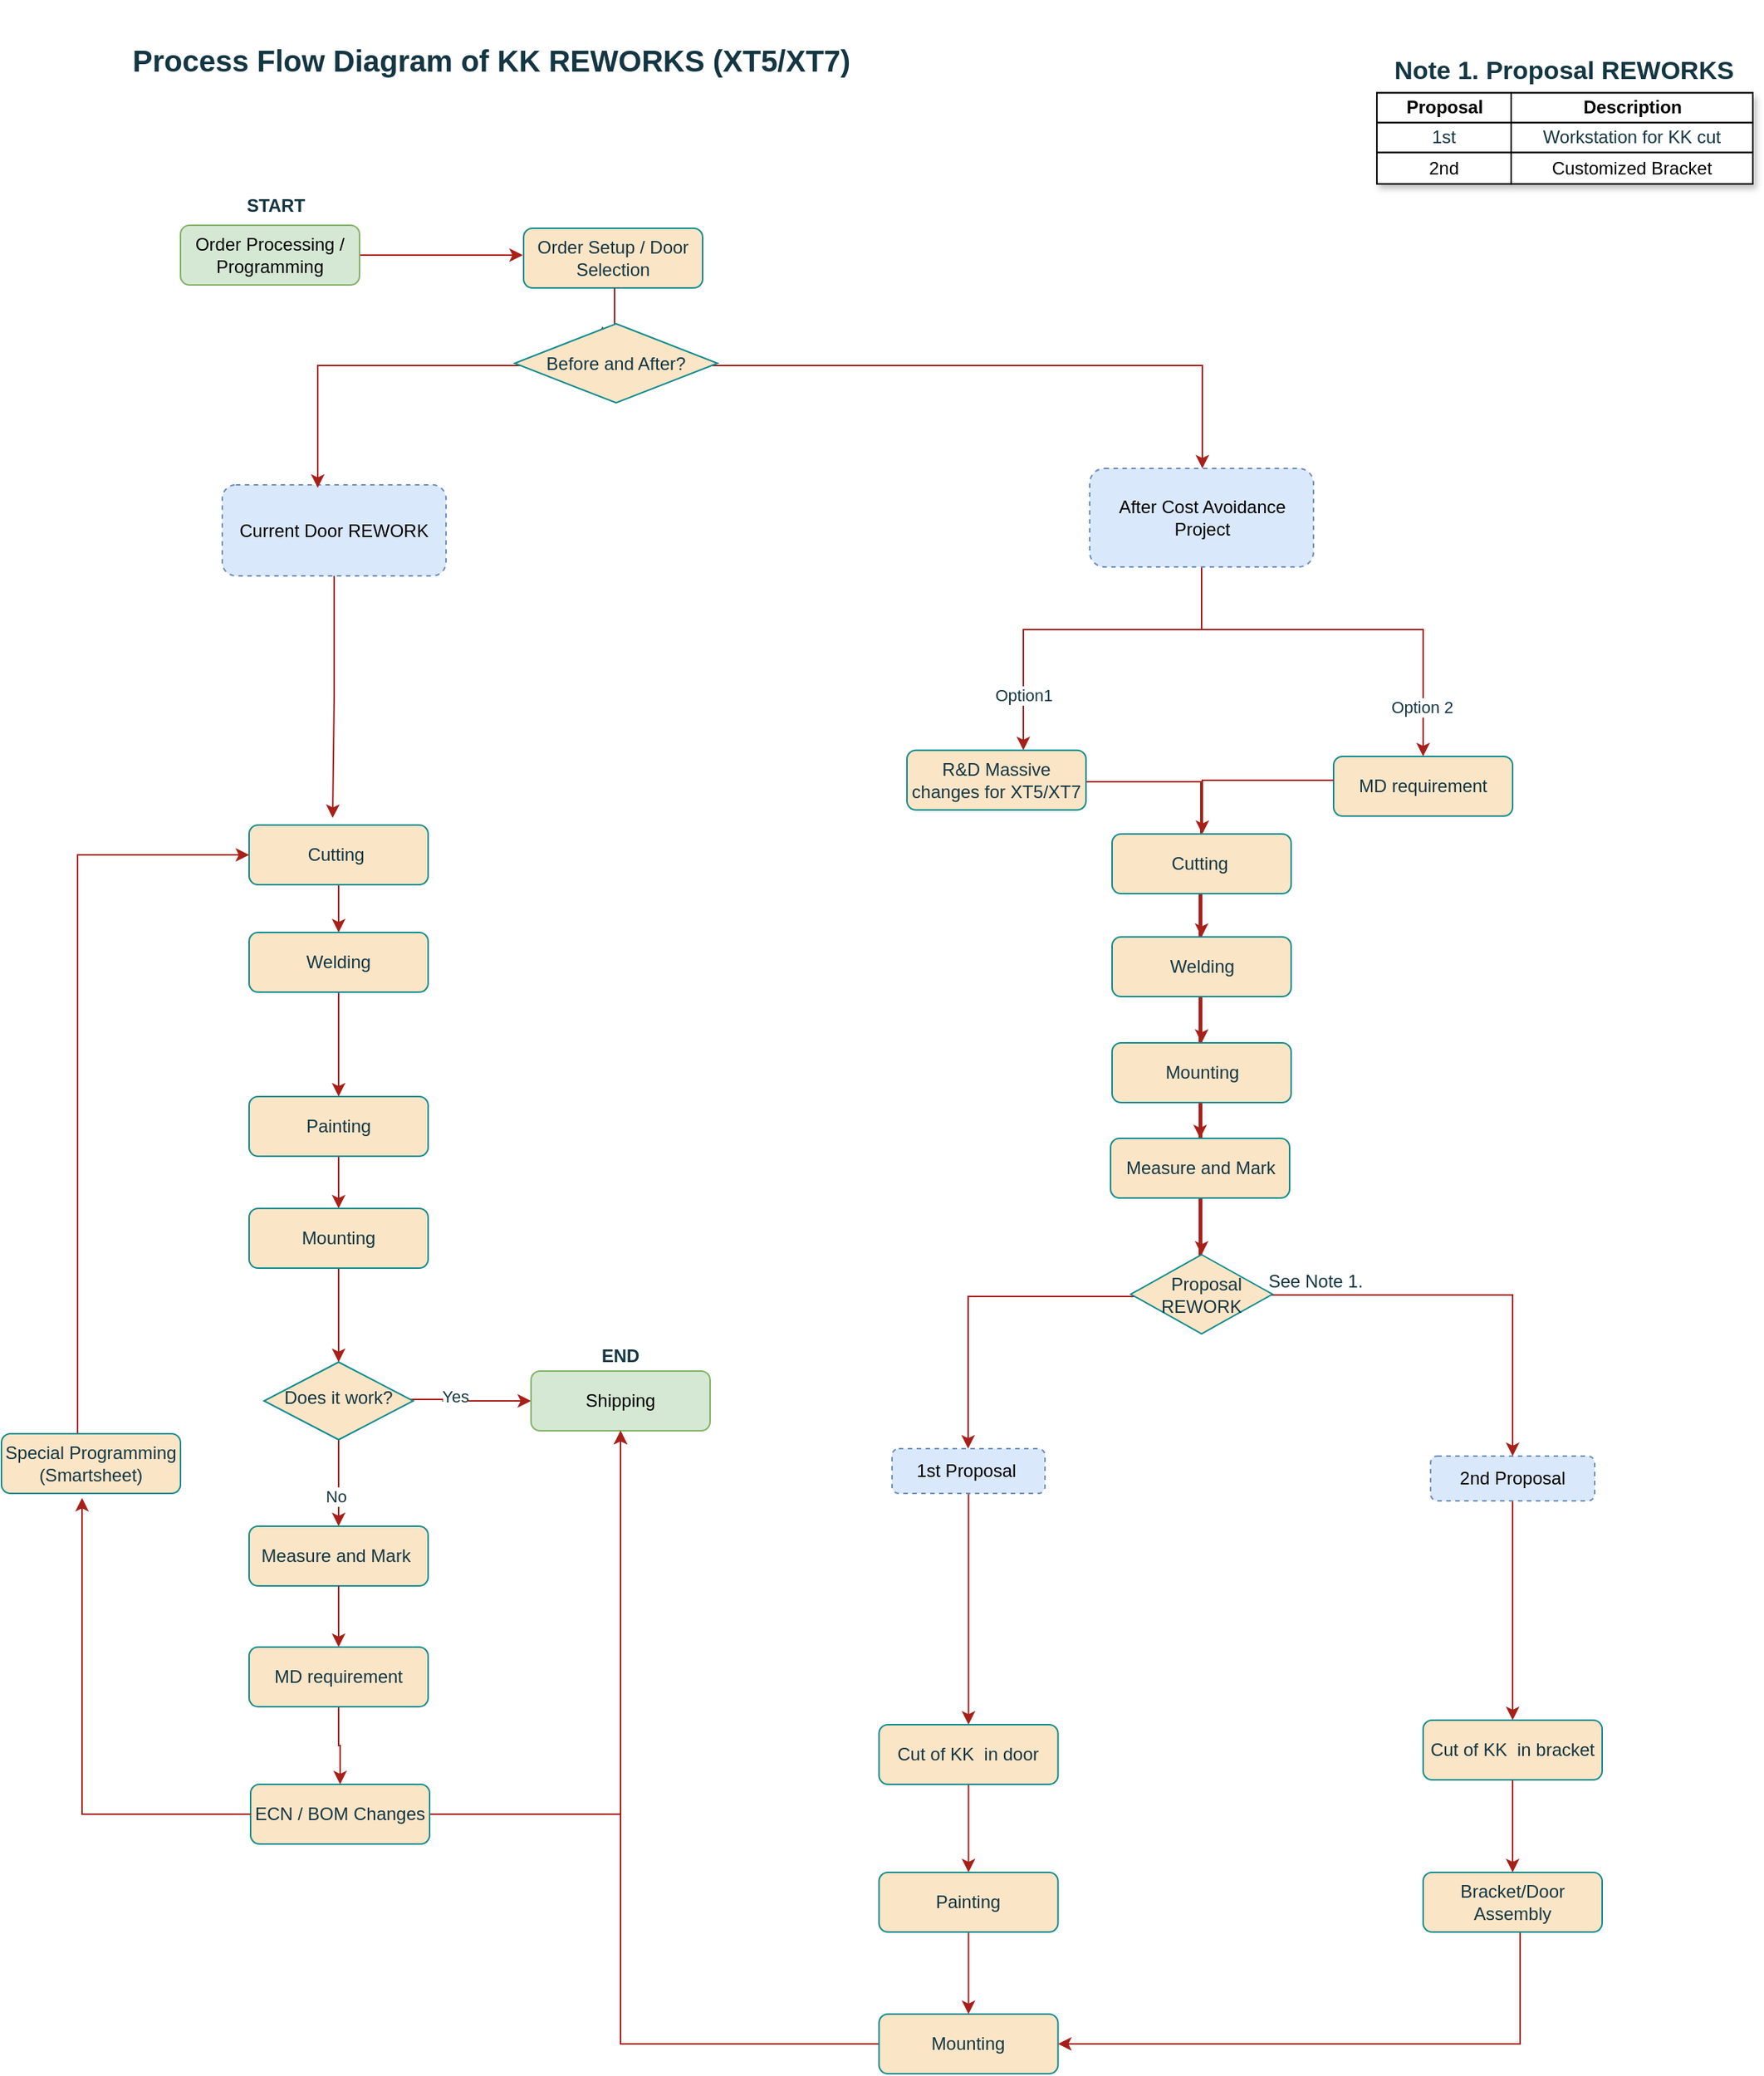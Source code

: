 <mxfile version="24.7.7">
  <diagram id="C5RBs43oDa-KdzZeNtuy" name="Page-1">
    <mxGraphModel dx="1793" dy="923" grid="0" gridSize="10" guides="1" tooltips="1" connect="1" arrows="1" fold="1" page="1" pageScale="1" pageWidth="1200" pageHeight="2200" math="0" shadow="0">
      <root>
        <mxCell id="WIyWlLk6GJQsqaUBKTNV-0" />
        <mxCell id="WIyWlLk6GJQsqaUBKTNV-1" parent="WIyWlLk6GJQsqaUBKTNV-0" />
        <mxCell id="PHndQEjGq5cGv-mDS4CF-48" style="edgeStyle=orthogonalEdgeStyle;rounded=0;orthogonalLoop=1;jettySize=auto;html=1;strokeColor=#A8201A;fontColor=#143642;fillColor=#FAE5C7;entryX=0;entryY=0.5;entryDx=0;entryDy=0;" edge="1" parent="WIyWlLk6GJQsqaUBKTNV-1" source="PHndQEjGq5cGv-mDS4CF-4" target="PHndQEjGq5cGv-mDS4CF-38">
          <mxGeometry relative="1" as="geometry">
            <mxPoint x="326" y="944" as="targetPoint" />
            <Array as="points">
              <mxPoint x="306" y="944" />
              <mxPoint x="306" y="945" />
              <mxPoint x="353" y="945" />
            </Array>
          </mxGeometry>
        </mxCell>
        <mxCell id="PHndQEjGq5cGv-mDS4CF-53" value="Yes" style="edgeLabel;html=1;align=center;verticalAlign=middle;resizable=0;points=[];strokeColor=#0F8B8D;fontColor=#143642;fillColor=#FAE5C7;" vertex="1" connectable="0" parent="PHndQEjGq5cGv-mDS4CF-48">
          <mxGeometry x="0.059" y="-3" relative="1" as="geometry">
            <mxPoint x="-13" y="-6" as="offset" />
          </mxGeometry>
        </mxCell>
        <mxCell id="PHndQEjGq5cGv-mDS4CF-49" style="edgeStyle=orthogonalEdgeStyle;rounded=0;orthogonalLoop=1;jettySize=auto;html=1;entryX=0.5;entryY=0;entryDx=0;entryDy=0;strokeColor=#A8201A;fontColor=#143642;fillColor=#FAE5C7;" edge="1" parent="WIyWlLk6GJQsqaUBKTNV-1" source="PHndQEjGq5cGv-mDS4CF-4" target="PHndQEjGq5cGv-mDS4CF-26">
          <mxGeometry relative="1" as="geometry" />
        </mxCell>
        <mxCell id="PHndQEjGq5cGv-mDS4CF-54" value="No" style="edgeLabel;html=1;align=center;verticalAlign=middle;resizable=0;points=[];strokeColor=#0F8B8D;fontColor=#143642;fillColor=#FAE5C7;" vertex="1" connectable="0" parent="PHndQEjGq5cGv-mDS4CF-49">
          <mxGeometry x="0.304" y="-2" relative="1" as="geometry">
            <mxPoint as="offset" />
          </mxGeometry>
        </mxCell>
        <mxCell id="PHndQEjGq5cGv-mDS4CF-4" value="Does it work?" style="rhombus;whiteSpace=wrap;html=1;shadow=0;fontFamily=Helvetica;fontSize=12;align=center;strokeWidth=1;spacing=6;spacingTop=-4;labelBackgroundColor=none;fillColor=#FAE5C7;strokeColor=#0F8B8D;fontColor=#143642;" vertex="1" parent="WIyWlLk6GJQsqaUBKTNV-1">
          <mxGeometry x="186" y="919" width="100" height="52" as="geometry" />
        </mxCell>
        <mxCell id="PHndQEjGq5cGv-mDS4CF-187" style="edgeStyle=orthogonalEdgeStyle;rounded=0;orthogonalLoop=1;jettySize=auto;html=1;strokeColor=#A8201A;fontColor=#143642;fillColor=#FAE5C7;" edge="1" parent="WIyWlLk6GJQsqaUBKTNV-1" source="PHndQEjGq5cGv-mDS4CF-11">
          <mxGeometry relative="1" as="geometry">
            <mxPoint x="232" y="554.25" as="targetPoint" />
          </mxGeometry>
        </mxCell>
        <mxCell id="PHndQEjGq5cGv-mDS4CF-11" value="Current Door REWORK" style="text;html=1;align=center;verticalAlign=middle;whiteSpace=wrap;rounded=1;labelBackgroundColor=none;fillColor=#dae8fc;strokeColor=#6c8ebf;dashed=1;" vertex="1" parent="WIyWlLk6GJQsqaUBKTNV-1">
          <mxGeometry x="158" y="331" width="150" height="61" as="geometry" />
        </mxCell>
        <mxCell id="PHndQEjGq5cGv-mDS4CF-153" style="edgeStyle=orthogonalEdgeStyle;rounded=0;orthogonalLoop=1;jettySize=auto;html=1;entryX=0.5;entryY=0;entryDx=0;entryDy=0;strokeColor=#A8201A;fontColor=#143642;fillColor=#FAE5C7;" edge="1" parent="WIyWlLk6GJQsqaUBKTNV-1" source="PHndQEjGq5cGv-mDS4CF-12" target="PHndQEjGq5cGv-mDS4CF-127">
          <mxGeometry relative="1" as="geometry" />
        </mxCell>
        <mxCell id="PHndQEjGq5cGv-mDS4CF-12" value="1st Proposal&amp;nbsp;" style="text;html=1;align=center;verticalAlign=middle;whiteSpace=wrap;rounded=1;labelBackgroundColor=none;dashed=1;strokeColor=#6c8ebf;fillColor=#dae8fc;" vertex="1" parent="WIyWlLk6GJQsqaUBKTNV-1">
          <mxGeometry x="607" y="977" width="102.5" height="30" as="geometry" />
        </mxCell>
        <mxCell id="PHndQEjGq5cGv-mDS4CF-156" style="edgeStyle=orthogonalEdgeStyle;rounded=0;orthogonalLoop=1;jettySize=auto;html=1;strokeColor=#A8201A;fontColor=#143642;fillColor=#FAE5C7;" edge="1" parent="WIyWlLk6GJQsqaUBKTNV-1" source="PHndQEjGq5cGv-mDS4CF-24" target="PHndQEjGq5cGv-mDS4CF-154">
          <mxGeometry relative="1" as="geometry" />
        </mxCell>
        <mxCell id="PHndQEjGq5cGv-mDS4CF-24" value="2nd Proposal" style="text;html=1;align=center;verticalAlign=middle;whiteSpace=wrap;rounded=1;labelBackgroundColor=none;strokeColor=#6c8ebf;dashed=1;fillColor=#dae8fc;" vertex="1" parent="WIyWlLk6GJQsqaUBKTNV-1">
          <mxGeometry x="968" y="982" width="110" height="30" as="geometry" />
        </mxCell>
        <mxCell id="PHndQEjGq5cGv-mDS4CF-186" style="edgeStyle=orthogonalEdgeStyle;rounded=0;orthogonalLoop=1;jettySize=auto;html=1;strokeColor=#A8201A;fontColor=#143642;fillColor=#FAE5C7;" edge="1" parent="WIyWlLk6GJQsqaUBKTNV-1" source="PHndQEjGq5cGv-mDS4CF-25" target="PHndQEjGq5cGv-mDS4CF-161">
          <mxGeometry relative="1" as="geometry">
            <Array as="points">
              <mxPoint x="421" y="251" />
              <mxPoint x="815" y="251" />
            </Array>
          </mxGeometry>
        </mxCell>
        <mxCell id="PHndQEjGq5cGv-mDS4CF-25" value="Order Setup / Door Selection" style="rounded=1;whiteSpace=wrap;html=1;fontSize=12;glass=0;strokeWidth=1;shadow=0;labelBackgroundColor=none;fillColor=#FAE5C7;strokeColor=#0F8B8D;fontColor=#143642;" vertex="1" parent="WIyWlLk6GJQsqaUBKTNV-1">
          <mxGeometry x="360" y="159" width="120" height="40" as="geometry" />
        </mxCell>
        <mxCell id="PHndQEjGq5cGv-mDS4CF-26" value="Measure and Mark&amp;nbsp;" style="rounded=1;whiteSpace=wrap;html=1;fontSize=12;glass=0;strokeWidth=1;shadow=0;labelBackgroundColor=none;fillColor=#FAE5C7;strokeColor=#0F8B8D;fontColor=#143642;" vertex="1" parent="WIyWlLk6GJQsqaUBKTNV-1">
          <mxGeometry x="176" y="1029" width="120" height="40" as="geometry" />
        </mxCell>
        <mxCell id="PHndQEjGq5cGv-mDS4CF-69" value="" style="edgeStyle=orthogonalEdgeStyle;rounded=0;orthogonalLoop=1;jettySize=auto;html=1;strokeColor=#A8201A;fontColor=#143642;fillColor=#FAE5C7;exitX=1;exitY=0.75;exitDx=0;exitDy=0;" edge="1" parent="WIyWlLk6GJQsqaUBKTNV-1" source="PHndQEjGq5cGv-mDS4CF-30" target="PHndQEjGq5cGv-mDS4CF-12">
          <mxGeometry relative="1" as="geometry">
            <mxPoint x="736.0" y="587.003" as="sourcePoint" />
            <Array as="points">
              <mxPoint x="737" y="530" />
              <mxPoint x="814" y="530" />
              <mxPoint x="814" y="875" />
              <mxPoint x="658" y="875" />
            </Array>
          </mxGeometry>
        </mxCell>
        <mxCell id="PHndQEjGq5cGv-mDS4CF-30" value="R&amp;amp;D Massive changes for XT5/XT7" style="rounded=1;whiteSpace=wrap;html=1;fontSize=12;glass=0;strokeWidth=1;shadow=0;labelBackgroundColor=none;fillColor=#FAE5C7;strokeColor=#0F8B8D;fontColor=#143642;" vertex="1" parent="WIyWlLk6GJQsqaUBKTNV-1">
          <mxGeometry x="617" y="508.85" width="120" height="40" as="geometry" />
        </mxCell>
        <mxCell id="PHndQEjGq5cGv-mDS4CF-71" style="edgeStyle=orthogonalEdgeStyle;rounded=0;orthogonalLoop=1;jettySize=auto;html=1;strokeColor=#A8201A;fontColor=#143642;fillColor=#FAE5C7;" edge="1" parent="WIyWlLk6GJQsqaUBKTNV-1" source="PHndQEjGq5cGv-mDS4CF-76" target="PHndQEjGq5cGv-mDS4CF-24">
          <mxGeometry relative="1" as="geometry">
            <Array as="points">
              <mxPoint x="814" y="587" />
              <mxPoint x="813" y="874" />
              <mxPoint x="1023" y="874" />
            </Array>
          </mxGeometry>
        </mxCell>
        <mxCell id="PHndQEjGq5cGv-mDS4CF-31" value="MD requirement" style="rounded=1;whiteSpace=wrap;html=1;fontSize=12;glass=0;strokeWidth=1;shadow=0;labelBackgroundColor=none;fillColor=#FAE5C7;strokeColor=#0F8B8D;fontColor=#143642;" vertex="1" parent="WIyWlLk6GJQsqaUBKTNV-1">
          <mxGeometry x="903" y="513" width="120" height="40" as="geometry" />
        </mxCell>
        <mxCell id="PHndQEjGq5cGv-mDS4CF-44" style="edgeStyle=orthogonalEdgeStyle;rounded=0;orthogonalLoop=1;jettySize=auto;html=1;strokeColor=#A8201A;fontColor=#143642;fillColor=#FAE5C7;" edge="1" parent="WIyWlLk6GJQsqaUBKTNV-1" source="PHndQEjGq5cGv-mDS4CF-34" target="PHndQEjGq5cGv-mDS4CF-35">
          <mxGeometry relative="1" as="geometry" />
        </mxCell>
        <mxCell id="PHndQEjGq5cGv-mDS4CF-34" value="Cutting&amp;nbsp;" style="rounded=1;whiteSpace=wrap;html=1;fontSize=12;glass=0;strokeWidth=1;shadow=0;labelBackgroundColor=none;fillColor=#FAE5C7;strokeColor=#0F8B8D;fontColor=#143642;" vertex="1" parent="WIyWlLk6GJQsqaUBKTNV-1">
          <mxGeometry x="176" y="559" width="120" height="40" as="geometry" />
        </mxCell>
        <mxCell id="PHndQEjGq5cGv-mDS4CF-45" style="edgeStyle=orthogonalEdgeStyle;rounded=0;orthogonalLoop=1;jettySize=auto;html=1;strokeColor=#A8201A;fontColor=#143642;fillColor=#FAE5C7;" edge="1" parent="WIyWlLk6GJQsqaUBKTNV-1" source="PHndQEjGq5cGv-mDS4CF-35" target="PHndQEjGq5cGv-mDS4CF-36">
          <mxGeometry relative="1" as="geometry" />
        </mxCell>
        <mxCell id="PHndQEjGq5cGv-mDS4CF-35" value="Welding" style="rounded=1;whiteSpace=wrap;html=1;fontSize=12;glass=0;strokeWidth=1;shadow=0;labelBackgroundColor=none;fillColor=#FAE5C7;strokeColor=#0F8B8D;fontColor=#143642;" vertex="1" parent="WIyWlLk6GJQsqaUBKTNV-1">
          <mxGeometry x="176" y="631" width="120" height="40" as="geometry" />
        </mxCell>
        <mxCell id="PHndQEjGq5cGv-mDS4CF-46" style="edgeStyle=orthogonalEdgeStyle;rounded=0;orthogonalLoop=1;jettySize=auto;html=1;strokeColor=#A8201A;fontColor=#143642;fillColor=#FAE5C7;" edge="1" parent="WIyWlLk6GJQsqaUBKTNV-1" source="PHndQEjGq5cGv-mDS4CF-36" target="PHndQEjGq5cGv-mDS4CF-37">
          <mxGeometry relative="1" as="geometry" />
        </mxCell>
        <mxCell id="PHndQEjGq5cGv-mDS4CF-36" value="Painting" style="rounded=1;whiteSpace=wrap;html=1;fontSize=12;glass=0;strokeWidth=1;shadow=0;labelBackgroundColor=none;fillColor=#FAE5C7;strokeColor=#0F8B8D;fontColor=#143642;" vertex="1" parent="WIyWlLk6GJQsqaUBKTNV-1">
          <mxGeometry x="176" y="741" width="120" height="40" as="geometry" />
        </mxCell>
        <mxCell id="PHndQEjGq5cGv-mDS4CF-47" style="edgeStyle=orthogonalEdgeStyle;rounded=0;orthogonalLoop=1;jettySize=auto;html=1;strokeColor=#A8201A;fontColor=#143642;fillColor=#FAE5C7;" edge="1" parent="WIyWlLk6GJQsqaUBKTNV-1" source="PHndQEjGq5cGv-mDS4CF-37" target="PHndQEjGq5cGv-mDS4CF-4">
          <mxGeometry relative="1" as="geometry" />
        </mxCell>
        <mxCell id="PHndQEjGq5cGv-mDS4CF-37" value="Mounting" style="rounded=1;whiteSpace=wrap;html=1;fontSize=12;glass=0;strokeWidth=1;shadow=0;labelBackgroundColor=none;fillColor=#FAE5C7;strokeColor=#0F8B8D;fontColor=#143642;" vertex="1" parent="WIyWlLk6GJQsqaUBKTNV-1">
          <mxGeometry x="176" y="816" width="120" height="40" as="geometry" />
        </mxCell>
        <mxCell id="PHndQEjGq5cGv-mDS4CF-38" value="Shipping" style="rounded=1;whiteSpace=wrap;html=1;fontSize=12;glass=0;strokeWidth=1;shadow=0;labelBackgroundColor=none;fillColor=#d5e8d4;strokeColor=#82b366;" vertex="1" parent="WIyWlLk6GJQsqaUBKTNV-1">
          <mxGeometry x="365" y="925" width="120" height="40" as="geometry" />
        </mxCell>
        <mxCell id="PHndQEjGq5cGv-mDS4CF-40" style="edgeStyle=orthogonalEdgeStyle;rounded=0;orthogonalLoop=1;jettySize=auto;html=1;strokeColor=#A8201A;fontColor=#143642;fillColor=#FAE5C7;" edge="1" parent="WIyWlLk6GJQsqaUBKTNV-1" source="PHndQEjGq5cGv-mDS4CF-39" target="PHndQEjGq5cGv-mDS4CF-34">
          <mxGeometry relative="1" as="geometry">
            <Array as="points">
              <mxPoint x="61" y="579" />
            </Array>
          </mxGeometry>
        </mxCell>
        <mxCell id="PHndQEjGq5cGv-mDS4CF-39" value="Special Programming (Smartsheet)" style="rounded=1;whiteSpace=wrap;html=1;fontSize=12;glass=0;strokeWidth=1;shadow=0;labelBackgroundColor=none;fillColor=#FAE5C7;strokeColor=#0F8B8D;fontColor=#143642;" vertex="1" parent="WIyWlLk6GJQsqaUBKTNV-1">
          <mxGeometry x="10" y="967" width="120" height="40" as="geometry" />
        </mxCell>
        <mxCell id="PHndQEjGq5cGv-mDS4CF-51" style="edgeStyle=orthogonalEdgeStyle;rounded=0;orthogonalLoop=1;jettySize=auto;html=1;strokeColor=#A8201A;fontColor=#143642;fillColor=#FAE5C7;" edge="1" parent="WIyWlLk6GJQsqaUBKTNV-1" source="PHndQEjGq5cGv-mDS4CF-41" target="PHndQEjGq5cGv-mDS4CF-38">
          <mxGeometry relative="1" as="geometry" />
        </mxCell>
        <mxCell id="PHndQEjGq5cGv-mDS4CF-41" value="ECN / BOM Changes" style="rounded=1;whiteSpace=wrap;html=1;fontSize=12;glass=0;strokeWidth=1;shadow=0;labelBackgroundColor=none;fillColor=#FAE5C7;strokeColor=#0F8B8D;fontColor=#143642;" vertex="1" parent="WIyWlLk6GJQsqaUBKTNV-1">
          <mxGeometry x="177" y="1202" width="120" height="40" as="geometry" />
        </mxCell>
        <mxCell id="PHndQEjGq5cGv-mDS4CF-50" style="edgeStyle=orthogonalEdgeStyle;rounded=0;orthogonalLoop=1;jettySize=auto;html=1;strokeColor=#A8201A;fontColor=#143642;fillColor=#FAE5C7;entryX=0.5;entryY=0;entryDx=0;entryDy=0;" edge="1" parent="WIyWlLk6GJQsqaUBKTNV-1" source="PHndQEjGq5cGv-mDS4CF-79" target="PHndQEjGq5cGv-mDS4CF-41">
          <mxGeometry relative="1" as="geometry">
            <mxPoint x="236" y="1100" as="targetPoint" />
          </mxGeometry>
        </mxCell>
        <mxCell id="PHndQEjGq5cGv-mDS4CF-52" style="edgeStyle=orthogonalEdgeStyle;rounded=0;orthogonalLoop=1;jettySize=auto;html=1;entryX=0.45;entryY=1.075;entryDx=0;entryDy=0;entryPerimeter=0;strokeColor=#A8201A;fontColor=#143642;fillColor=#FAE5C7;" edge="1" parent="WIyWlLk6GJQsqaUBKTNV-1" source="PHndQEjGq5cGv-mDS4CF-41" target="PHndQEjGq5cGv-mDS4CF-39">
          <mxGeometry relative="1" as="geometry" />
        </mxCell>
        <mxCell id="PHndQEjGq5cGv-mDS4CF-58" style="edgeStyle=orthogonalEdgeStyle;rounded=0;orthogonalLoop=1;jettySize=auto;html=1;entryX=0.65;entryY=0;entryDx=0;entryDy=0;entryPerimeter=0;strokeColor=#A8201A;fontColor=#143642;fillColor=#FAE5C7;" edge="1" parent="WIyWlLk6GJQsqaUBKTNV-1" source="PHndQEjGq5cGv-mDS4CF-161" target="PHndQEjGq5cGv-mDS4CF-30">
          <mxGeometry relative="1" as="geometry">
            <Array as="points">
              <mxPoint x="695" y="428" />
            </Array>
          </mxGeometry>
        </mxCell>
        <mxCell id="PHndQEjGq5cGv-mDS4CF-59" value="Option1" style="edgeLabel;html=1;align=center;verticalAlign=middle;resizable=0;points=[];strokeColor=#0F8B8D;fontColor=#143642;fillColor=#FAE5C7;" vertex="1" connectable="0" parent="PHndQEjGq5cGv-mDS4CF-58">
          <mxGeometry x="0.916" y="-4" relative="1" as="geometry">
            <mxPoint x="4" y="-27" as="offset" />
          </mxGeometry>
        </mxCell>
        <mxCell id="PHndQEjGq5cGv-mDS4CF-136" style="edgeStyle=orthogonalEdgeStyle;rounded=0;orthogonalLoop=1;jettySize=auto;html=1;entryX=0.5;entryY=1;entryDx=0;entryDy=0;strokeColor=#A8201A;fontColor=#143642;fillColor=#FAE5C7;" edge="1" parent="WIyWlLk6GJQsqaUBKTNV-1" source="PHndQEjGq5cGv-mDS4CF-75" target="PHndQEjGq5cGv-mDS4CF-38">
          <mxGeometry relative="1" as="geometry" />
        </mxCell>
        <mxCell id="PHndQEjGq5cGv-mDS4CF-75" value="Mounting" style="rounded=1;whiteSpace=wrap;html=1;fontSize=12;glass=0;strokeWidth=1;shadow=0;labelBackgroundColor=none;fillColor=#FAE5C7;strokeColor=#0F8B8D;fontColor=#143642;" vertex="1" parent="WIyWlLk6GJQsqaUBKTNV-1">
          <mxGeometry x="598.25" y="1356" width="120" height="40" as="geometry" />
        </mxCell>
        <mxCell id="PHndQEjGq5cGv-mDS4CF-80" value="" style="edgeStyle=orthogonalEdgeStyle;rounded=0;orthogonalLoop=1;jettySize=auto;html=1;strokeColor=#A8201A;fontColor=#143642;fillColor=#FAE5C7;entryX=0.5;entryY=0;entryDx=0;entryDy=0;" edge="1" parent="WIyWlLk6GJQsqaUBKTNV-1" source="PHndQEjGq5cGv-mDS4CF-26" target="PHndQEjGq5cGv-mDS4CF-79">
          <mxGeometry relative="1" as="geometry">
            <mxPoint x="236" y="1069" as="sourcePoint" />
            <mxPoint x="236" y="1203" as="targetPoint" />
          </mxGeometry>
        </mxCell>
        <mxCell id="PHndQEjGq5cGv-mDS4CF-79" value="MD requirement" style="rounded=1;whiteSpace=wrap;html=1;fontSize=12;glass=0;strokeWidth=1;shadow=0;labelBackgroundColor=none;fillColor=#FAE5C7;strokeColor=#0F8B8D;fontColor=#143642;" vertex="1" parent="WIyWlLk6GJQsqaUBKTNV-1">
          <mxGeometry x="176" y="1110" width="120" height="40" as="geometry" />
        </mxCell>
        <mxCell id="PHndQEjGq5cGv-mDS4CF-134" style="edgeStyle=orthogonalEdgeStyle;rounded=0;orthogonalLoop=1;jettySize=auto;html=1;entryX=0.5;entryY=0;entryDx=0;entryDy=0;strokeColor=#A8201A;fontColor=#143642;fillColor=#FAE5C7;" edge="1" parent="WIyWlLk6GJQsqaUBKTNV-1" source="PHndQEjGq5cGv-mDS4CF-127" target="PHndQEjGq5cGv-mDS4CF-128">
          <mxGeometry relative="1" as="geometry" />
        </mxCell>
        <mxCell id="PHndQEjGq5cGv-mDS4CF-127" value="Cut of KK&amp;nbsp; in door" style="rounded=1;whiteSpace=wrap;html=1;fontSize=12;glass=0;strokeWidth=1;shadow=0;labelBackgroundColor=none;fillColor=#FAE5C7;strokeColor=#0F8B8D;fontColor=#143642;" vertex="1" parent="WIyWlLk6GJQsqaUBKTNV-1">
          <mxGeometry x="598.25" y="1162" width="120" height="40" as="geometry" />
        </mxCell>
        <mxCell id="PHndQEjGq5cGv-mDS4CF-141" style="edgeStyle=orthogonalEdgeStyle;rounded=0;orthogonalLoop=1;jettySize=auto;html=1;entryX=0.5;entryY=0;entryDx=0;entryDy=0;strokeColor=#A8201A;fontColor=#143642;fillColor=#FAE5C7;" edge="1" parent="WIyWlLk6GJQsqaUBKTNV-1" source="PHndQEjGq5cGv-mDS4CF-128" target="PHndQEjGq5cGv-mDS4CF-75">
          <mxGeometry relative="1" as="geometry" />
        </mxCell>
        <mxCell id="PHndQEjGq5cGv-mDS4CF-128" value="Painting" style="rounded=1;whiteSpace=wrap;html=1;fontSize=12;glass=0;strokeWidth=1;shadow=0;labelBackgroundColor=none;fillColor=#FAE5C7;strokeColor=#0F8B8D;fontColor=#143642;" vertex="1" parent="WIyWlLk6GJQsqaUBKTNV-1">
          <mxGeometry x="598.25" y="1261" width="120" height="40" as="geometry" />
        </mxCell>
        <mxCell id="PHndQEjGq5cGv-mDS4CF-139" value="" style="edgeStyle=orthogonalEdgeStyle;rounded=0;orthogonalLoop=1;jettySize=auto;html=1;strokeColor=#A8201A;fontColor=#143642;fillColor=#FAE5C7;" edge="1" parent="WIyWlLk6GJQsqaUBKTNV-1" source="PHndQEjGq5cGv-mDS4CF-31">
          <mxGeometry relative="1" as="geometry">
            <mxPoint x="871" y="529" as="sourcePoint" />
            <mxPoint x="815" y="565" as="targetPoint" />
            <Array as="points">
              <mxPoint x="815" y="529" />
            </Array>
          </mxGeometry>
        </mxCell>
        <mxCell id="PHndQEjGq5cGv-mDS4CF-76" value="&amp;nbsp; Proposal&lt;div&gt;REWORK&lt;/div&gt;" style="rhombus;whiteSpace=wrap;html=1;strokeColor=#0F8B8D;fontColor=#143642;fillColor=#FAE5C7;" vertex="1" parent="WIyWlLk6GJQsqaUBKTNV-1">
          <mxGeometry x="767" y="847" width="95" height="53" as="geometry" />
        </mxCell>
        <mxCell id="PHndQEjGq5cGv-mDS4CF-146" value="" style="edgeStyle=orthogonalEdgeStyle;rounded=0;orthogonalLoop=1;jettySize=auto;html=1;strokeColor=#A8201A;fontColor=#143642;fillColor=#FAE5C7;" edge="1" parent="WIyWlLk6GJQsqaUBKTNV-1" source="PHndQEjGq5cGv-mDS4CF-72" target="PHndQEjGq5cGv-mDS4CF-145">
          <mxGeometry relative="1" as="geometry" />
        </mxCell>
        <mxCell id="PHndQEjGq5cGv-mDS4CF-147" style="edgeStyle=orthogonalEdgeStyle;rounded=0;orthogonalLoop=1;jettySize=auto;html=1;entryX=0.5;entryY=0;entryDx=0;entryDy=0;strokeColor=#A8201A;fontColor=#143642;fillColor=#FAE5C7;" edge="1" parent="WIyWlLk6GJQsqaUBKTNV-1" source="PHndQEjGq5cGv-mDS4CF-72" target="PHndQEjGq5cGv-mDS4CF-74">
          <mxGeometry relative="1" as="geometry" />
        </mxCell>
        <mxCell id="PHndQEjGq5cGv-mDS4CF-72" value="Cutting&amp;nbsp;" style="rounded=1;whiteSpace=wrap;html=1;fontSize=12;glass=0;strokeWidth=1;shadow=0;labelBackgroundColor=none;fillColor=#FAE5C7;strokeColor=#0F8B8D;fontColor=#143642;" vertex="1" parent="WIyWlLk6GJQsqaUBKTNV-1">
          <mxGeometry x="754.5" y="565" width="120" height="40" as="geometry" />
        </mxCell>
        <mxCell id="PHndQEjGq5cGv-mDS4CF-74" value="Welding" style="rounded=1;whiteSpace=wrap;html=1;fontSize=12;glass=0;strokeWidth=1;shadow=0;labelBackgroundColor=none;fillColor=#FAE5C7;strokeColor=#0F8B8D;fontColor=#143642;" vertex="1" parent="WIyWlLk6GJQsqaUBKTNV-1">
          <mxGeometry x="754.5" y="634" width="120" height="40" as="geometry" />
        </mxCell>
        <mxCell id="PHndQEjGq5cGv-mDS4CF-144" style="edgeStyle=orthogonalEdgeStyle;rounded=0;orthogonalLoop=1;jettySize=auto;html=1;entryX=1;entryY=0.5;entryDx=0;entryDy=0;strokeColor=#A8201A;fontColor=#143642;fillColor=#FAE5C7;" edge="1" parent="WIyWlLk6GJQsqaUBKTNV-1" source="PHndQEjGq5cGv-mDS4CF-140" target="PHndQEjGq5cGv-mDS4CF-75">
          <mxGeometry relative="1" as="geometry">
            <Array as="points">
              <mxPoint x="1028" y="1376" />
            </Array>
          </mxGeometry>
        </mxCell>
        <mxCell id="PHndQEjGq5cGv-mDS4CF-140" value="Bracket/Door Assembly" style="rounded=1;whiteSpace=wrap;html=1;fontSize=12;glass=0;strokeWidth=1;shadow=0;labelBackgroundColor=none;fillColor=#FAE5C7;strokeColor=#0F8B8D;fontColor=#143642;" vertex="1" parent="WIyWlLk6GJQsqaUBKTNV-1">
          <mxGeometry x="963" y="1261" width="120" height="40" as="geometry" />
        </mxCell>
        <mxCell id="PHndQEjGq5cGv-mDS4CF-151" style="edgeStyle=orthogonalEdgeStyle;rounded=0;orthogonalLoop=1;jettySize=auto;html=1;strokeColor=#A8201A;fontColor=#143642;fillColor=#FAE5C7;" edge="1" parent="WIyWlLk6GJQsqaUBKTNV-1" source="PHndQEjGq5cGv-mDS4CF-145" target="PHndQEjGq5cGv-mDS4CF-150">
          <mxGeometry relative="1" as="geometry" />
        </mxCell>
        <mxCell id="PHndQEjGq5cGv-mDS4CF-145" value="Mounting" style="rounded=1;whiteSpace=wrap;html=1;fontSize=12;glass=0;strokeWidth=1;shadow=0;labelBackgroundColor=none;fillColor=#FAE5C7;strokeColor=#0F8B8D;fontColor=#143642;" vertex="1" parent="WIyWlLk6GJQsqaUBKTNV-1">
          <mxGeometry x="754.5" y="705" width="120" height="40" as="geometry" />
        </mxCell>
        <mxCell id="PHndQEjGq5cGv-mDS4CF-152" style="edgeStyle=orthogonalEdgeStyle;rounded=0;orthogonalLoop=1;jettySize=auto;html=1;strokeColor=#A8201A;fontColor=#143642;fillColor=#FAE5C7;" edge="1" parent="WIyWlLk6GJQsqaUBKTNV-1" source="PHndQEjGq5cGv-mDS4CF-150" target="PHndQEjGq5cGv-mDS4CF-76">
          <mxGeometry relative="1" as="geometry" />
        </mxCell>
        <mxCell id="PHndQEjGq5cGv-mDS4CF-150" value="Measure and Mark" style="rounded=1;whiteSpace=wrap;html=1;fontSize=12;glass=0;strokeWidth=1;shadow=0;labelBackgroundColor=none;fillColor=#FAE5C7;strokeColor=#0F8B8D;fontColor=#143642;" vertex="1" parent="WIyWlLk6GJQsqaUBKTNV-1">
          <mxGeometry x="753.5" y="769" width="120" height="40" as="geometry" />
        </mxCell>
        <mxCell id="PHndQEjGq5cGv-mDS4CF-157" style="edgeStyle=orthogonalEdgeStyle;rounded=0;orthogonalLoop=1;jettySize=auto;html=1;strokeColor=#A8201A;fontColor=#143642;fillColor=#FAE5C7;" edge="1" parent="WIyWlLk6GJQsqaUBKTNV-1" source="PHndQEjGq5cGv-mDS4CF-154" target="PHndQEjGq5cGv-mDS4CF-140">
          <mxGeometry relative="1" as="geometry" />
        </mxCell>
        <mxCell id="PHndQEjGq5cGv-mDS4CF-154" value="Cut of KK&amp;nbsp; in bracket" style="rounded=1;whiteSpace=wrap;html=1;fontSize=12;glass=0;strokeWidth=1;shadow=0;labelBackgroundColor=none;fillColor=#FAE5C7;strokeColor=#0F8B8D;fontColor=#143642;" vertex="1" parent="WIyWlLk6GJQsqaUBKTNV-1">
          <mxGeometry x="963" y="1159" width="120" height="40" as="geometry" />
        </mxCell>
        <mxCell id="PHndQEjGq5cGv-mDS4CF-165" style="edgeStyle=orthogonalEdgeStyle;rounded=0;orthogonalLoop=1;jettySize=auto;html=1;entryX=0.5;entryY=0;entryDx=0;entryDy=0;strokeColor=#A8201A;fontColor=#143642;fillColor=#FAE5C7;" edge="1" parent="WIyWlLk6GJQsqaUBKTNV-1" source="PHndQEjGq5cGv-mDS4CF-161" target="PHndQEjGq5cGv-mDS4CF-31">
          <mxGeometry relative="1" as="geometry">
            <Array as="points">
              <mxPoint x="815" y="428" />
              <mxPoint x="963" y="428" />
            </Array>
          </mxGeometry>
        </mxCell>
        <mxCell id="PHndQEjGq5cGv-mDS4CF-190" value="Option 2" style="edgeLabel;html=1;align=center;verticalAlign=middle;resizable=0;points=[];strokeColor=#0F8B8D;fontColor=#143642;fillColor=#FAE5C7;" vertex="1" connectable="0" parent="PHndQEjGq5cGv-mDS4CF-165">
          <mxGeometry x="0.76" y="-1" relative="1" as="geometry">
            <mxPoint as="offset" />
          </mxGeometry>
        </mxCell>
        <mxCell id="PHndQEjGq5cGv-mDS4CF-161" value="After Cost Avoidance Project" style="text;html=1;align=center;verticalAlign=middle;whiteSpace=wrap;rounded=1;labelBackgroundColor=none;fillColor=#dae8fc;strokeColor=#6c8ebf;dashed=1;" vertex="1" parent="WIyWlLk6GJQsqaUBKTNV-1">
          <mxGeometry x="739.5" y="320" width="150" height="66" as="geometry" />
        </mxCell>
        <mxCell id="PHndQEjGq5cGv-mDS4CF-105" value="Assets" style="childLayout=tableLayout;recursiveResize=0;shadow=1;" vertex="1" parent="WIyWlLk6GJQsqaUBKTNV-1">
          <mxGeometry x="932" y="68.27" width="252" height="60.731" as="geometry" />
        </mxCell>
        <mxCell id="PHndQEjGq5cGv-mDS4CF-106" style="shape=tableRow;horizontal=0;startSize=0;swimlaneHead=0;swimlaneBody=0;top=0;left=0;bottom=0;right=0;dropTarget=0;collapsible=0;recursiveResize=0;expand=0;fontStyle=0;strokeColor=inherit;fillColor=#ffffff;fontColor=#143642;" vertex="1" parent="PHndQEjGq5cGv-mDS4CF-105">
          <mxGeometry width="252" height="20" as="geometry" />
        </mxCell>
        <mxCell id="PHndQEjGq5cGv-mDS4CF-107" value="Proposal" style="connectable=0;recursiveResize=0;align=center;fontStyle=1;html=1;" vertex="1" parent="PHndQEjGq5cGv-mDS4CF-106">
          <mxGeometry width="90" height="20" as="geometry">
            <mxRectangle width="90" height="20" as="alternateBounds" />
          </mxGeometry>
        </mxCell>
        <mxCell id="PHndQEjGq5cGv-mDS4CF-108" value="Description" style="connectable=0;recursiveResize=0;align=center;fontStyle=1;html=1;" vertex="1" parent="PHndQEjGq5cGv-mDS4CF-106">
          <mxGeometry x="90" width="162" height="20" as="geometry">
            <mxRectangle width="162" height="20" as="alternateBounds" />
          </mxGeometry>
        </mxCell>
        <mxCell id="PHndQEjGq5cGv-mDS4CF-110" value="" style="shape=tableRow;horizontal=0;startSize=0;swimlaneHead=0;swimlaneBody=0;top=0;left=0;bottom=0;right=0;dropTarget=0;collapsible=0;recursiveResize=0;expand=0;fontStyle=0;strokeColor=inherit;fillColor=#ffffff;fontColor=#143642;" vertex="1" parent="PHndQEjGq5cGv-mDS4CF-105">
          <mxGeometry y="20" width="252" height="20" as="geometry" />
        </mxCell>
        <mxCell id="PHndQEjGq5cGv-mDS4CF-111" value="1st" style="connectable=0;recursiveResize=0;strokeColor=inherit;fillColor=inherit;align=center;whiteSpace=wrap;html=1;fontColor=#143642;" vertex="1" parent="PHndQEjGq5cGv-mDS4CF-110">
          <mxGeometry width="90" height="20" as="geometry">
            <mxRectangle width="90" height="20" as="alternateBounds" />
          </mxGeometry>
        </mxCell>
        <mxCell id="PHndQEjGq5cGv-mDS4CF-112" value="Workstation for KK cut" style="connectable=0;recursiveResize=0;strokeColor=inherit;fillColor=inherit;align=center;whiteSpace=wrap;html=1;fontColor=#143642;" vertex="1" parent="PHndQEjGq5cGv-mDS4CF-110">
          <mxGeometry x="90" width="162" height="20" as="geometry">
            <mxRectangle width="162" height="20" as="alternateBounds" />
          </mxGeometry>
        </mxCell>
        <mxCell id="PHndQEjGq5cGv-mDS4CF-114" value="" style="shape=tableRow;horizontal=0;startSize=0;swimlaneHead=0;swimlaneBody=0;top=0;left=0;bottom=0;right=0;dropTarget=0;collapsible=0;recursiveResize=0;expand=0;fontStyle=1;strokeColor=inherit;fillColor=#EAF2D3;fontColor=#143642;" vertex="1" parent="PHndQEjGq5cGv-mDS4CF-105">
          <mxGeometry y="40" width="252" height="21" as="geometry" />
        </mxCell>
        <mxCell id="PHndQEjGq5cGv-mDS4CF-115" value="2nd" style="connectable=0;recursiveResize=0;whiteSpace=wrap;html=1;" vertex="1" parent="PHndQEjGq5cGv-mDS4CF-114">
          <mxGeometry width="90" height="21" as="geometry">
            <mxRectangle width="90" height="21" as="alternateBounds" />
          </mxGeometry>
        </mxCell>
        <mxCell id="PHndQEjGq5cGv-mDS4CF-116" value="Customized Bracket" style="connectable=0;recursiveResize=0;whiteSpace=wrap;html=1;" vertex="1" parent="PHndQEjGq5cGv-mDS4CF-114">
          <mxGeometry x="90" width="162" height="21" as="geometry">
            <mxRectangle width="162" height="21" as="alternateBounds" />
          </mxGeometry>
        </mxCell>
        <mxCell id="PHndQEjGq5cGv-mDS4CF-185" style="edgeStyle=orthogonalEdgeStyle;rounded=0;orthogonalLoop=1;jettySize=auto;html=1;entryX=0.433;entryY=0.033;entryDx=0;entryDy=0;entryPerimeter=0;strokeColor=#A8201A;fontColor=#143642;fillColor=#FAE5C7;" edge="1" parent="WIyWlLk6GJQsqaUBKTNV-1" source="PHndQEjGq5cGv-mDS4CF-191" target="PHndQEjGq5cGv-mDS4CF-11">
          <mxGeometry relative="1" as="geometry">
            <Array as="points">
              <mxPoint x="222" y="251" />
            </Array>
          </mxGeometry>
        </mxCell>
        <mxCell id="PHndQEjGq5cGv-mDS4CF-189" style="edgeStyle=orthogonalEdgeStyle;rounded=0;orthogonalLoop=1;jettySize=auto;html=1;strokeColor=#A8201A;fontColor=#143642;fillColor=#FAE5C7;" edge="1" parent="WIyWlLk6GJQsqaUBKTNV-1" source="PHndQEjGq5cGv-mDS4CF-188">
          <mxGeometry relative="1" as="geometry">
            <mxPoint x="359.5" y="177" as="targetPoint" />
          </mxGeometry>
        </mxCell>
        <mxCell id="PHndQEjGq5cGv-mDS4CF-188" value="Order Processing / Programming" style="rounded=1;whiteSpace=wrap;html=1;fontSize=12;glass=0;strokeWidth=1;shadow=0;labelBackgroundColor=none;fillColor=#d5e8d4;strokeColor=#82b366;" vertex="1" parent="WIyWlLk6GJQsqaUBKTNV-1">
          <mxGeometry x="130" y="157" width="120" height="40" as="geometry" />
        </mxCell>
        <mxCell id="PHndQEjGq5cGv-mDS4CF-192" value="" style="edgeStyle=orthogonalEdgeStyle;rounded=0;orthogonalLoop=1;jettySize=auto;html=1;entryX=0.433;entryY=0.033;entryDx=0;entryDy=0;entryPerimeter=0;strokeColor=#A8201A;fontColor=#143642;fillColor=#FAE5C7;" edge="1" parent="WIyWlLk6GJQsqaUBKTNV-1" source="PHndQEjGq5cGv-mDS4CF-25" target="PHndQEjGq5cGv-mDS4CF-191">
          <mxGeometry relative="1" as="geometry">
            <mxPoint x="421" y="199" as="sourcePoint" />
            <mxPoint x="222" y="350" as="targetPoint" />
            <Array as="points">
              <mxPoint x="421" y="251" />
            </Array>
          </mxGeometry>
        </mxCell>
        <mxCell id="PHndQEjGq5cGv-mDS4CF-191" value="Before and After?" style="rhombus;whiteSpace=wrap;html=1;strokeColor=#0F8B8D;fontColor=#143642;fillColor=#FAE5C7;" vertex="1" parent="WIyWlLk6GJQsqaUBKTNV-1">
          <mxGeometry x="354" y="223" width="136" height="53" as="geometry" />
        </mxCell>
        <mxCell id="PHndQEjGq5cGv-mDS4CF-193" value="START" style="text;html=1;align=center;verticalAlign=middle;whiteSpace=wrap;rounded=0;fontColor=#143642;fontStyle=1" vertex="1" parent="WIyWlLk6GJQsqaUBKTNV-1">
          <mxGeometry x="164" y="129" width="60" height="30" as="geometry" />
        </mxCell>
        <mxCell id="PHndQEjGq5cGv-mDS4CF-194" value="END" style="text;html=1;align=center;verticalAlign=middle;whiteSpace=wrap;rounded=0;fontColor=#143642;fontStyle=1" vertex="1" parent="WIyWlLk6GJQsqaUBKTNV-1">
          <mxGeometry x="395" y="900" width="60" height="30" as="geometry" />
        </mxCell>
        <mxCell id="PHndQEjGq5cGv-mDS4CF-195" value="Process Flow Diagram of KK REWORKS (XT5/XT7)" style="text;html=1;align=center;verticalAlign=middle;whiteSpace=wrap;rounded=0;fontColor=#143642;fontSize=20;labelBackgroundColor=none;fontStyle=1;fontFamily=Helvetica;" vertex="1" parent="WIyWlLk6GJQsqaUBKTNV-1">
          <mxGeometry x="19" y="6" width="639" height="79" as="geometry" />
        </mxCell>
        <mxCell id="PHndQEjGq5cGv-mDS4CF-197" value="See Note 1." style="text;html=1;align=center;verticalAlign=middle;whiteSpace=wrap;rounded=0;fontColor=#143642;" vertex="1" parent="WIyWlLk6GJQsqaUBKTNV-1">
          <mxGeometry x="853" y="850" width="76" height="30" as="geometry" />
        </mxCell>
        <mxCell id="PHndQEjGq5cGv-mDS4CF-198" value="&lt;blockquote style=&quot;margin: 0px 0px 0px 40px; border: none; padding: 0px; font-size: 17px;&quot;&gt;Note 1. Proposal REWORKS&lt;/blockquote&gt;" style="text;strokeColor=none;fillColor=none;html=1;fontSize=17;fontStyle=1;verticalAlign=middle;align=center;fontColor=#143642;" vertex="1" parent="WIyWlLk6GJQsqaUBKTNV-1">
          <mxGeometry x="987" y="34" width="100" height="40" as="geometry" />
        </mxCell>
      </root>
    </mxGraphModel>
  </diagram>
</mxfile>
